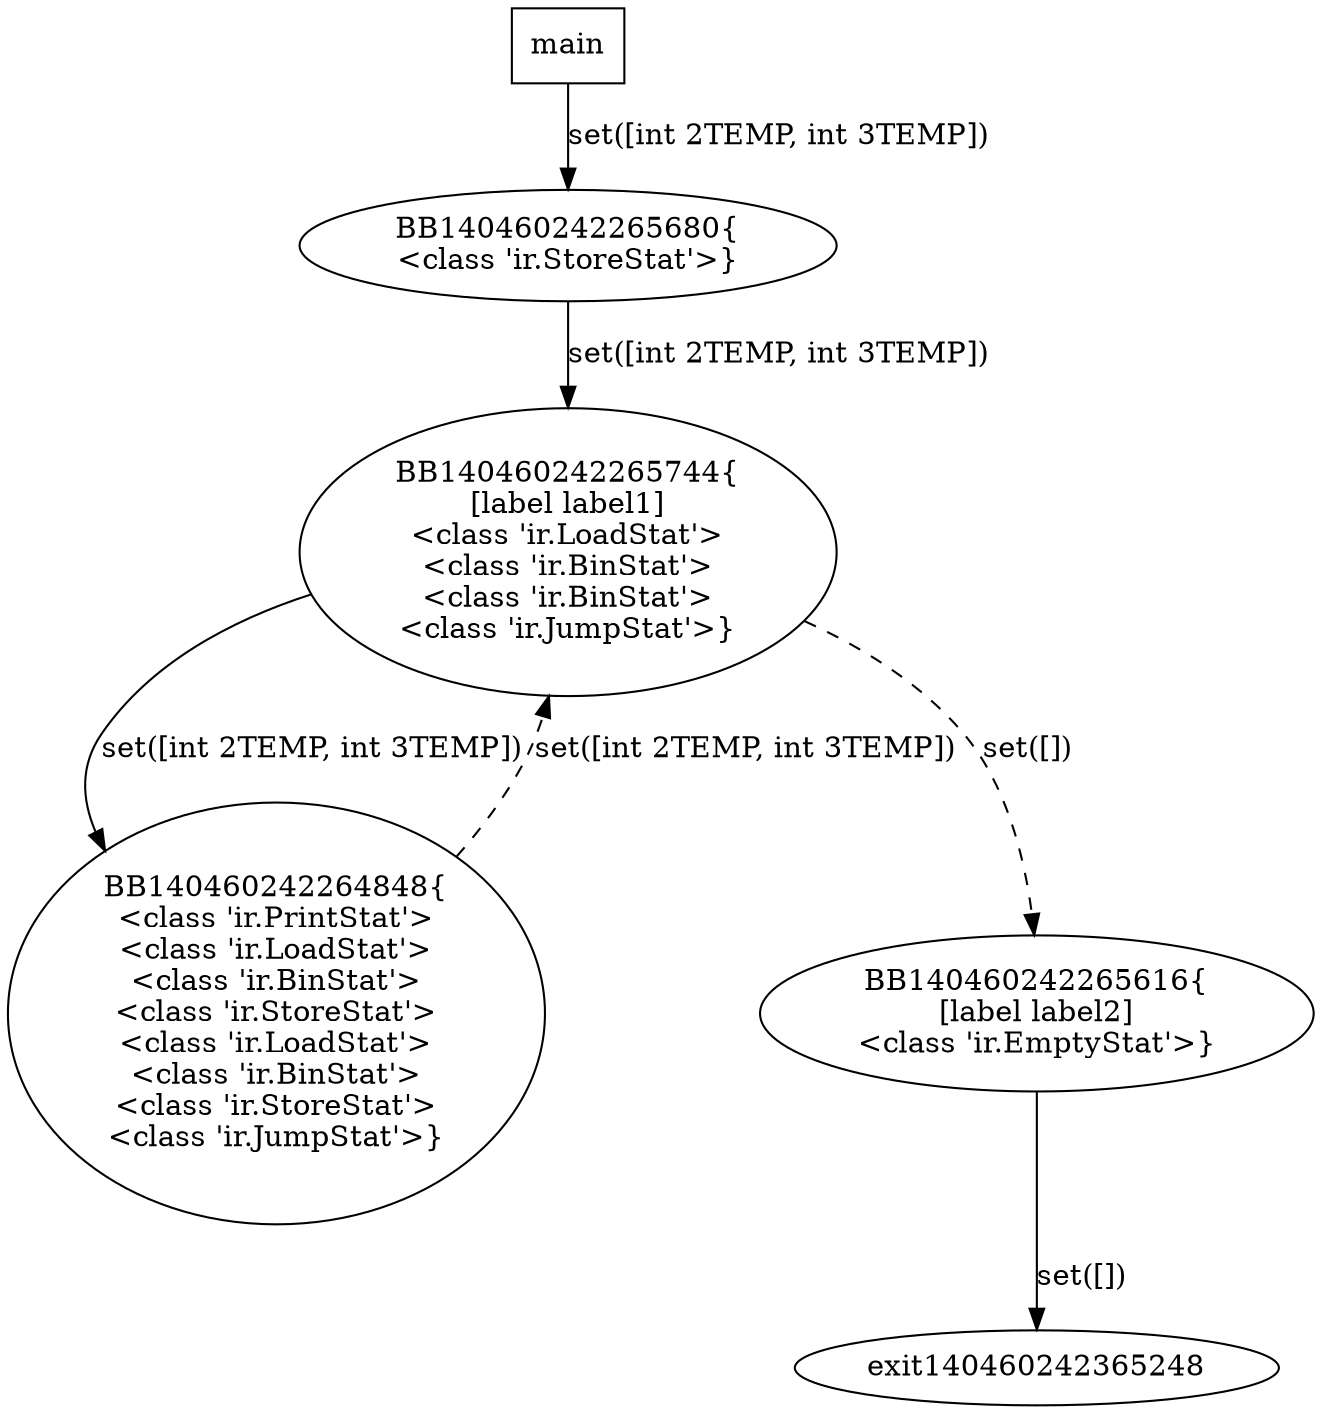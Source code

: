 digraph G {
140460242265680 [label="BB140460242265680{
<class 'ir.StoreStat'>}"];
140460242265680 -> 140460242265744 [label="set([int 2TEMP, int 3TEMP])"];
140460242265744 [label="BB140460242265744{
[label label1]
<class 'ir.LoadStat'>
<class 'ir.BinStat'>
<class 'ir.BinStat'>
<class 'ir.JumpStat'>}"];
140460242265744 -> 140460242264848 [label="set([int 2TEMP, int 3TEMP])"];
140460242265744 -> 140460242265616 [style=dashed,label="set([])"];
140460242264848 [label="BB140460242264848{
<class 'ir.PrintStat'>
<class 'ir.LoadStat'>
<class 'ir.BinStat'>
<class 'ir.StoreStat'>
<class 'ir.LoadStat'>
<class 'ir.BinStat'>
<class 'ir.StoreStat'>
<class 'ir.JumpStat'>}"];
140460242264848 -> 140460242265744 [style=dashed,label="set([int 2TEMP, int 3TEMP])"];
140460242265616 [label="BB140460242265616{
[label label2]
<class 'ir.EmptyStat'>}"];
140460242265616 -> exit140460242365248 [label="set([])"];
main [shape=box];
main -> 140460242265680 [label="set([int 2TEMP, int 3TEMP])"];
}
